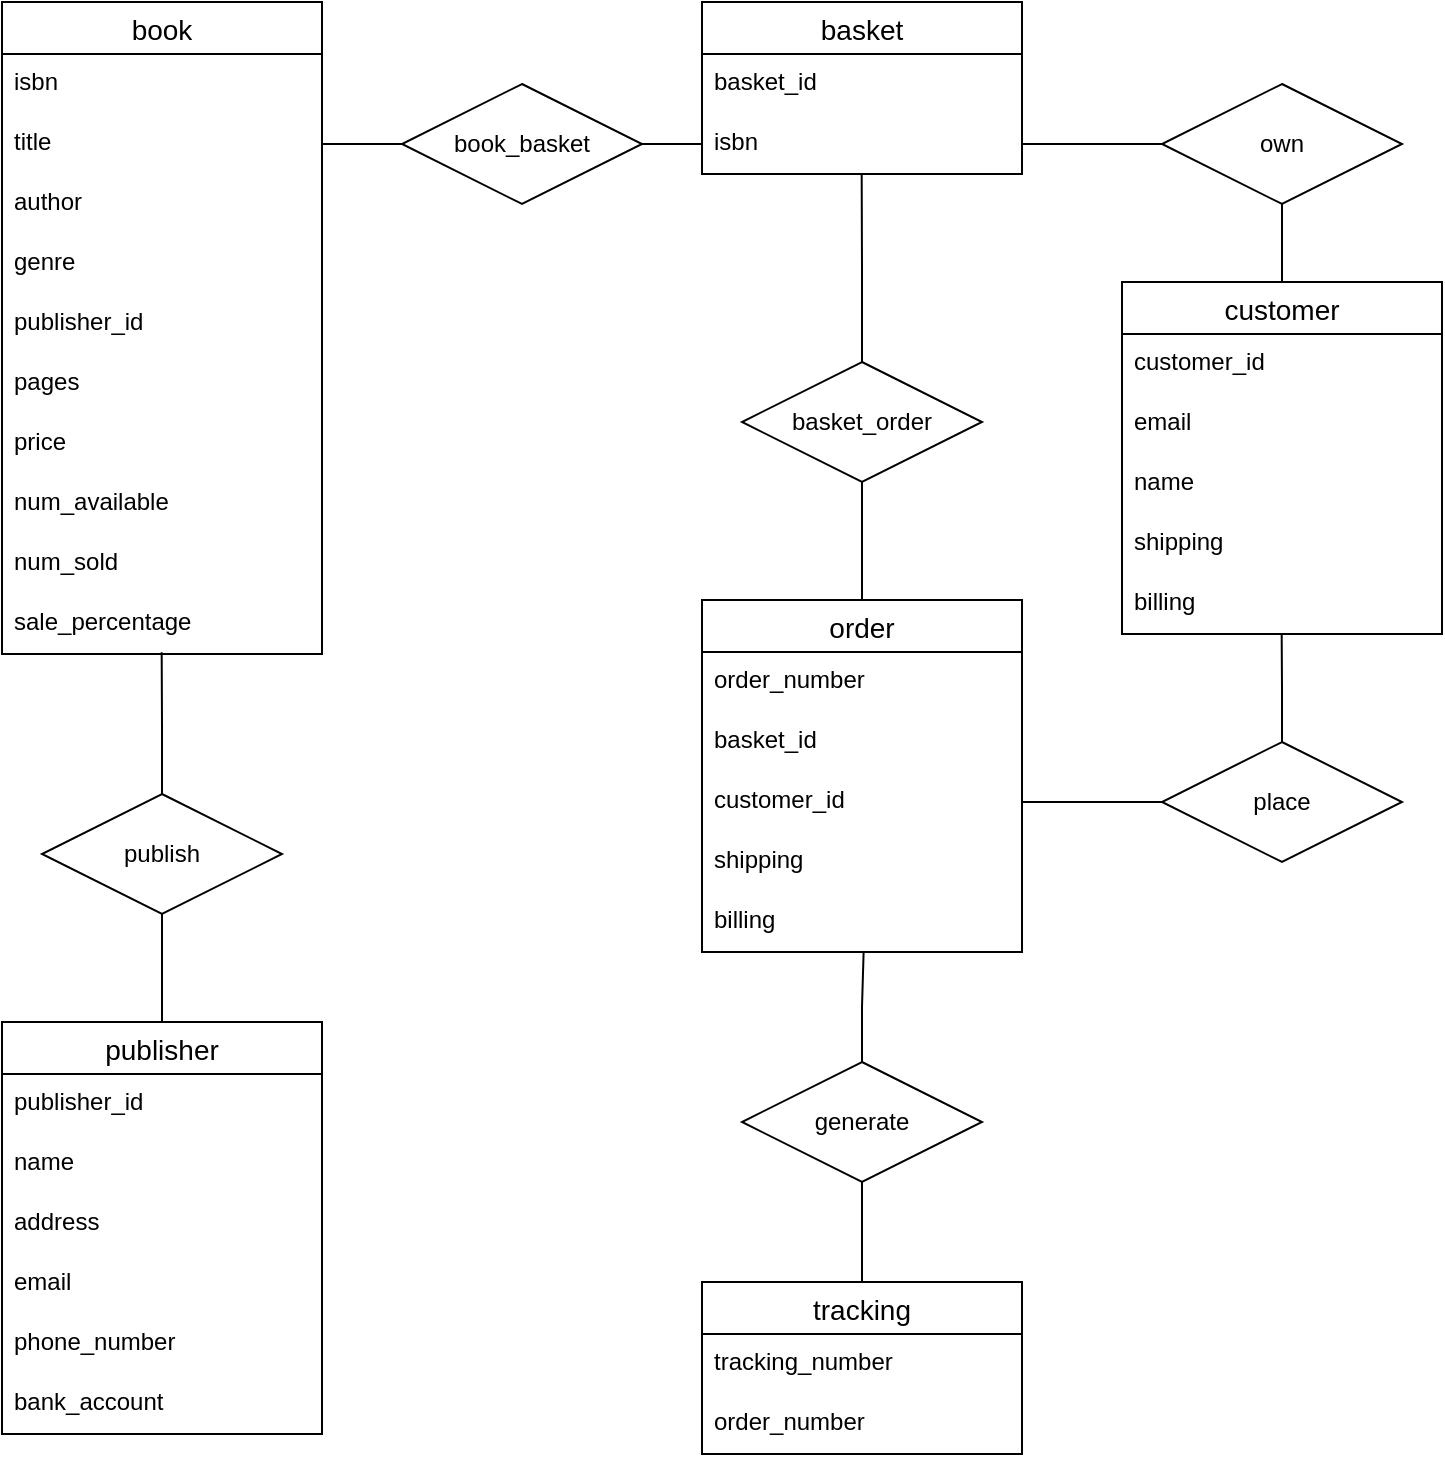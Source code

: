 <mxfile version="15.9.6" type="device"><diagram id="8ZBZBRjxveCfsBNy-obz" name="Page-1"><mxGraphModel dx="1248" dy="677" grid="1" gridSize="10" guides="1" tooltips="1" connect="1" arrows="1" fold="1" page="1" pageScale="1" pageWidth="827" pageHeight="1169" math="0" shadow="0"><root><mxCell id="0"/><mxCell id="1" parent="0"/><mxCell id="ovupZK-bMepQbtGYOD3J-1" value="book" style="swimlane;fontStyle=0;childLayout=stackLayout;horizontal=1;startSize=26;horizontalStack=0;resizeParent=1;resizeParentMax=0;resizeLast=0;collapsible=1;marginBottom=0;align=center;fontSize=14;" parent="1" vertex="1"><mxGeometry x="80" y="110" width="160" height="326" as="geometry"><mxRectangle x="60" y="50" width="70" height="26" as="alternateBounds"/></mxGeometry></mxCell><mxCell id="ovupZK-bMepQbtGYOD3J-2" value="isbn" style="text;strokeColor=none;fillColor=none;spacingLeft=4;spacingRight=4;overflow=hidden;rotatable=0;points=[[0,0.5],[1,0.5]];portConstraint=eastwest;fontSize=12;" parent="ovupZK-bMepQbtGYOD3J-1" vertex="1"><mxGeometry y="26" width="160" height="30" as="geometry"/></mxCell><mxCell id="ovupZK-bMepQbtGYOD3J-3" value="title" style="text;strokeColor=none;fillColor=none;spacingLeft=4;spacingRight=4;overflow=hidden;rotatable=0;points=[[0,0.5],[1,0.5]];portConstraint=eastwest;fontSize=12;" parent="ovupZK-bMepQbtGYOD3J-1" vertex="1"><mxGeometry y="56" width="160" height="30" as="geometry"/></mxCell><mxCell id="ovupZK-bMepQbtGYOD3J-4" value="author" style="text;strokeColor=none;fillColor=none;spacingLeft=4;spacingRight=4;overflow=hidden;rotatable=0;points=[[0,0.5],[1,0.5]];portConstraint=eastwest;fontSize=12;" parent="ovupZK-bMepQbtGYOD3J-1" vertex="1"><mxGeometry y="86" width="160" height="30" as="geometry"/></mxCell><mxCell id="ovupZK-bMepQbtGYOD3J-5" value="genre" style="text;strokeColor=none;fillColor=none;spacingLeft=4;spacingRight=4;overflow=hidden;rotatable=0;points=[[0,0.5],[1,0.5]];portConstraint=eastwest;fontSize=12;" parent="ovupZK-bMepQbtGYOD3J-1" vertex="1"><mxGeometry y="116" width="160" height="30" as="geometry"/></mxCell><mxCell id="ovupZK-bMepQbtGYOD3J-6" value="publisher_id" style="text;strokeColor=none;fillColor=none;spacingLeft=4;spacingRight=4;overflow=hidden;rotatable=0;points=[[0,0.5],[1,0.5]];portConstraint=eastwest;fontSize=12;" parent="ovupZK-bMepQbtGYOD3J-1" vertex="1"><mxGeometry y="146" width="160" height="30" as="geometry"/></mxCell><mxCell id="ovupZK-bMepQbtGYOD3J-7" value="pages" style="text;strokeColor=none;fillColor=none;spacingLeft=4;spacingRight=4;overflow=hidden;rotatable=0;points=[[0,0.5],[1,0.5]];portConstraint=eastwest;fontSize=12;" parent="ovupZK-bMepQbtGYOD3J-1" vertex="1"><mxGeometry y="176" width="160" height="30" as="geometry"/></mxCell><mxCell id="ovupZK-bMepQbtGYOD3J-8" value="price" style="text;strokeColor=none;fillColor=none;spacingLeft=4;spacingRight=4;overflow=hidden;rotatable=0;points=[[0,0.5],[1,0.5]];portConstraint=eastwest;fontSize=12;" parent="ovupZK-bMepQbtGYOD3J-1" vertex="1"><mxGeometry y="206" width="160" height="30" as="geometry"/></mxCell><mxCell id="6u5wSja0lATfdbX0DGRO-1" value="num_available" style="text;strokeColor=none;fillColor=none;spacingLeft=4;spacingRight=4;overflow=hidden;rotatable=0;points=[[0,0.5],[1,0.5]];portConstraint=eastwest;fontSize=12;" vertex="1" parent="ovupZK-bMepQbtGYOD3J-1"><mxGeometry y="236" width="160" height="30" as="geometry"/></mxCell><mxCell id="6u5wSja0lATfdbX0DGRO-2" value="num_sold" style="text;strokeColor=none;fillColor=none;spacingLeft=4;spacingRight=4;overflow=hidden;rotatable=0;points=[[0,0.5],[1,0.5]];portConstraint=eastwest;fontSize=12;" vertex="1" parent="ovupZK-bMepQbtGYOD3J-1"><mxGeometry y="266" width="160" height="30" as="geometry"/></mxCell><mxCell id="6u5wSja0lATfdbX0DGRO-3" value="sale_percentage" style="text;strokeColor=none;fillColor=none;spacingLeft=4;spacingRight=4;overflow=hidden;rotatable=0;points=[[0,0.5],[1,0.5]];portConstraint=eastwest;fontSize=12;" vertex="1" parent="ovupZK-bMepQbtGYOD3J-1"><mxGeometry y="296" width="160" height="30" as="geometry"/></mxCell><mxCell id="ovupZK-bMepQbtGYOD3J-9" value="basket" style="swimlane;fontStyle=0;childLayout=stackLayout;horizontal=1;startSize=26;horizontalStack=0;resizeParent=1;resizeParentMax=0;resizeLast=0;collapsible=1;marginBottom=0;align=center;fontSize=14;" parent="1" vertex="1"><mxGeometry x="430" y="110" width="160" height="86" as="geometry"><mxRectangle x="60" y="50" width="70" height="26" as="alternateBounds"/></mxGeometry></mxCell><mxCell id="ovupZK-bMepQbtGYOD3J-10" value="basket_id" style="text;strokeColor=none;fillColor=none;spacingLeft=4;spacingRight=4;overflow=hidden;rotatable=0;points=[[0,0.5],[1,0.5]];portConstraint=eastwest;fontSize=12;" parent="ovupZK-bMepQbtGYOD3J-9" vertex="1"><mxGeometry y="26" width="160" height="30" as="geometry"/></mxCell><mxCell id="ovupZK-bMepQbtGYOD3J-11" value="isbn" style="text;strokeColor=none;fillColor=none;spacingLeft=4;spacingRight=4;overflow=hidden;rotatable=0;points=[[0,0.5],[1,0.5]];portConstraint=eastwest;fontSize=12;" parent="ovupZK-bMepQbtGYOD3J-9" vertex="1"><mxGeometry y="56" width="160" height="30" as="geometry"/></mxCell><mxCell id="ovupZK-bMepQbtGYOD3J-74" style="edgeStyle=orthogonalEdgeStyle;rounded=0;orthogonalLoop=1;jettySize=auto;html=1;exitX=1;exitY=0.5;exitDx=0;exitDy=0;entryX=0;entryY=0.5;entryDx=0;entryDy=0;endArrow=none;endFill=0;" parent="1" source="ovupZK-bMepQbtGYOD3J-19" target="ovupZK-bMepQbtGYOD3J-73" edge="1"><mxGeometry relative="1" as="geometry"/></mxCell><mxCell id="ovupZK-bMepQbtGYOD3J-17" value="order" style="swimlane;fontStyle=0;childLayout=stackLayout;horizontal=1;startSize=26;horizontalStack=0;resizeParent=1;resizeParentMax=0;resizeLast=0;collapsible=1;marginBottom=0;align=center;fontSize=14;" parent="1" vertex="1"><mxGeometry x="430" y="409" width="160" height="176" as="geometry"><mxRectangle x="60" y="50" width="70" height="26" as="alternateBounds"/></mxGeometry></mxCell><mxCell id="ovupZK-bMepQbtGYOD3J-18" value="order_number" style="text;strokeColor=none;fillColor=none;spacingLeft=4;spacingRight=4;overflow=hidden;rotatable=0;points=[[0,0.5],[1,0.5]];portConstraint=eastwest;fontSize=12;" parent="ovupZK-bMepQbtGYOD3J-17" vertex="1"><mxGeometry y="26" width="160" height="30" as="geometry"/></mxCell><mxCell id="F7ZVDvWjZtZgohV9x3st-4" value="basket_id" style="text;strokeColor=none;fillColor=none;spacingLeft=4;spacingRight=4;overflow=hidden;rotatable=0;points=[[0,0.5],[1,0.5]];portConstraint=eastwest;fontSize=12;" parent="ovupZK-bMepQbtGYOD3J-17" vertex="1"><mxGeometry y="56" width="160" height="30" as="geometry"/></mxCell><mxCell id="ovupZK-bMepQbtGYOD3J-19" value="customer_id" style="text;strokeColor=none;fillColor=none;spacingLeft=4;spacingRight=4;overflow=hidden;rotatable=0;points=[[0,0.5],[1,0.5]];portConstraint=eastwest;fontSize=12;" parent="ovupZK-bMepQbtGYOD3J-17" vertex="1"><mxGeometry y="86" width="160" height="30" as="geometry"/></mxCell><mxCell id="ovupZK-bMepQbtGYOD3J-20" value="shipping" style="text;strokeColor=none;fillColor=none;spacingLeft=4;spacingRight=4;overflow=hidden;rotatable=0;points=[[0,0.5],[1,0.5]];portConstraint=eastwest;fontSize=12;" parent="ovupZK-bMepQbtGYOD3J-17" vertex="1"><mxGeometry y="116" width="160" height="30" as="geometry"/></mxCell><mxCell id="ovupZK-bMepQbtGYOD3J-21" value="billing" style="text;strokeColor=none;fillColor=none;spacingLeft=4;spacingRight=4;overflow=hidden;rotatable=0;points=[[0,0.5],[1,0.5]];portConstraint=eastwest;fontSize=12;" parent="ovupZK-bMepQbtGYOD3J-17" vertex="1"><mxGeometry y="146" width="160" height="30" as="geometry"/></mxCell><mxCell id="ovupZK-bMepQbtGYOD3J-77" style="edgeStyle=orthogonalEdgeStyle;rounded=0;orthogonalLoop=1;jettySize=auto;html=1;exitX=0.5;exitY=0;exitDx=0;exitDy=0;entryX=0.5;entryY=1;entryDx=0;entryDy=0;endArrow=none;endFill=0;" parent="1" source="ovupZK-bMepQbtGYOD3J-25" target="ovupZK-bMepQbtGYOD3J-76" edge="1"><mxGeometry relative="1" as="geometry"/></mxCell><mxCell id="ovupZK-bMepQbtGYOD3J-25" value="tracking" style="swimlane;fontStyle=0;childLayout=stackLayout;horizontal=1;startSize=26;horizontalStack=0;resizeParent=1;resizeParentMax=0;resizeLast=0;collapsible=1;marginBottom=0;align=center;fontSize=14;" parent="1" vertex="1"><mxGeometry x="430" y="750" width="160" height="86" as="geometry"><mxRectangle x="60" y="50" width="70" height="26" as="alternateBounds"/></mxGeometry></mxCell><mxCell id="ovupZK-bMepQbtGYOD3J-26" value="tracking_number" style="text;strokeColor=none;fillColor=none;spacingLeft=4;spacingRight=4;overflow=hidden;rotatable=0;points=[[0,0.5],[1,0.5]];portConstraint=eastwest;fontSize=12;" parent="ovupZK-bMepQbtGYOD3J-25" vertex="1"><mxGeometry y="26" width="160" height="30" as="geometry"/></mxCell><mxCell id="ovupZK-bMepQbtGYOD3J-27" value="order_number" style="text;strokeColor=none;fillColor=none;spacingLeft=4;spacingRight=4;overflow=hidden;rotatable=0;points=[[0,0.5],[1,0.5]];portConstraint=eastwest;fontSize=12;" parent="ovupZK-bMepQbtGYOD3J-25" vertex="1"><mxGeometry y="56" width="160" height="30" as="geometry"/></mxCell><mxCell id="ovupZK-bMepQbtGYOD3J-71" style="edgeStyle=orthogonalEdgeStyle;rounded=0;orthogonalLoop=1;jettySize=auto;html=1;exitX=0.5;exitY=0;exitDx=0;exitDy=0;entryX=0.5;entryY=1;entryDx=0;entryDy=0;endArrow=none;endFill=0;" parent="1" source="ovupZK-bMepQbtGYOD3J-33" target="ovupZK-bMepQbtGYOD3J-70" edge="1"><mxGeometry relative="1" as="geometry"/></mxCell><mxCell id="ovupZK-bMepQbtGYOD3J-33" value="customer" style="swimlane;fontStyle=0;childLayout=stackLayout;horizontal=1;startSize=26;horizontalStack=0;resizeParent=1;resizeParentMax=0;resizeLast=0;collapsible=1;marginBottom=0;align=center;fontSize=14;" parent="1" vertex="1"><mxGeometry x="640" y="250" width="160" height="176" as="geometry"><mxRectangle x="60" y="50" width="70" height="26" as="alternateBounds"/></mxGeometry></mxCell><mxCell id="ovupZK-bMepQbtGYOD3J-34" value="customer_id" style="text;strokeColor=none;fillColor=none;spacingLeft=4;spacingRight=4;overflow=hidden;rotatable=0;points=[[0,0.5],[1,0.5]];portConstraint=eastwest;fontSize=12;" parent="ovupZK-bMepQbtGYOD3J-33" vertex="1"><mxGeometry y="26" width="160" height="30" as="geometry"/></mxCell><mxCell id="ovupZK-bMepQbtGYOD3J-41" value="email" style="text;strokeColor=none;fillColor=none;spacingLeft=4;spacingRight=4;overflow=hidden;rotatable=0;points=[[0,0.5],[1,0.5]];portConstraint=eastwest;fontSize=12;" parent="ovupZK-bMepQbtGYOD3J-33" vertex="1"><mxGeometry y="56" width="160" height="30" as="geometry"/></mxCell><mxCell id="ovupZK-bMepQbtGYOD3J-36" value="name" style="text;strokeColor=none;fillColor=none;spacingLeft=4;spacingRight=4;overflow=hidden;rotatable=0;points=[[0,0.5],[1,0.5]];portConstraint=eastwest;fontSize=12;" parent="ovupZK-bMepQbtGYOD3J-33" vertex="1"><mxGeometry y="86" width="160" height="30" as="geometry"/></mxCell><mxCell id="ovupZK-bMepQbtGYOD3J-38" value="shipping" style="text;strokeColor=none;fillColor=none;spacingLeft=4;spacingRight=4;overflow=hidden;rotatable=0;points=[[0,0.5],[1,0.5]];portConstraint=eastwest;fontSize=12;" parent="ovupZK-bMepQbtGYOD3J-33" vertex="1"><mxGeometry y="116" width="160" height="30" as="geometry"/></mxCell><mxCell id="ovupZK-bMepQbtGYOD3J-39" value="billing" style="text;strokeColor=none;fillColor=none;spacingLeft=4;spacingRight=4;overflow=hidden;rotatable=0;points=[[0,0.5],[1,0.5]];portConstraint=eastwest;fontSize=12;" parent="ovupZK-bMepQbtGYOD3J-33" vertex="1"><mxGeometry y="146" width="160" height="30" as="geometry"/></mxCell><mxCell id="ovupZK-bMepQbtGYOD3J-62" style="edgeStyle=orthogonalEdgeStyle;rounded=0;orthogonalLoop=1;jettySize=auto;html=1;exitX=0.5;exitY=0;exitDx=0;exitDy=0;entryX=0.5;entryY=1;entryDx=0;entryDy=0;endArrow=none;endFill=0;" parent="1" source="ovupZK-bMepQbtGYOD3J-42" target="ovupZK-bMepQbtGYOD3J-58" edge="1"><mxGeometry relative="1" as="geometry"/></mxCell><mxCell id="ovupZK-bMepQbtGYOD3J-42" value="publisher" style="swimlane;fontStyle=0;childLayout=stackLayout;horizontal=1;startSize=26;horizontalStack=0;resizeParent=1;resizeParentMax=0;resizeLast=0;collapsible=1;marginBottom=0;align=center;fontSize=14;" parent="1" vertex="1"><mxGeometry x="80" y="620" width="160" height="206" as="geometry"><mxRectangle x="60" y="50" width="70" height="26" as="alternateBounds"/></mxGeometry></mxCell><mxCell id="ovupZK-bMepQbtGYOD3J-43" value="publisher_id" style="text;strokeColor=none;fillColor=none;spacingLeft=4;spacingRight=4;overflow=hidden;rotatable=0;points=[[0,0.5],[1,0.5]];portConstraint=eastwest;fontSize=12;" parent="ovupZK-bMepQbtGYOD3J-42" vertex="1"><mxGeometry y="26" width="160" height="30" as="geometry"/></mxCell><mxCell id="ovupZK-bMepQbtGYOD3J-44" value="name" style="text;strokeColor=none;fillColor=none;spacingLeft=4;spacingRight=4;overflow=hidden;rotatable=0;points=[[0,0.5],[1,0.5]];portConstraint=eastwest;fontSize=12;" parent="ovupZK-bMepQbtGYOD3J-42" vertex="1"><mxGeometry y="56" width="160" height="30" as="geometry"/></mxCell><mxCell id="ovupZK-bMepQbtGYOD3J-45" value="address" style="text;strokeColor=none;fillColor=none;spacingLeft=4;spacingRight=4;overflow=hidden;rotatable=0;points=[[0,0.5],[1,0.5]];portConstraint=eastwest;fontSize=12;" parent="ovupZK-bMepQbtGYOD3J-42" vertex="1"><mxGeometry y="86" width="160" height="30" as="geometry"/></mxCell><mxCell id="ovupZK-bMepQbtGYOD3J-46" value="email" style="text;strokeColor=none;fillColor=none;spacingLeft=4;spacingRight=4;overflow=hidden;rotatable=0;points=[[0,0.5],[1,0.5]];portConstraint=eastwest;fontSize=12;" parent="ovupZK-bMepQbtGYOD3J-42" vertex="1"><mxGeometry y="116" width="160" height="30" as="geometry"/></mxCell><mxCell id="ovupZK-bMepQbtGYOD3J-47" value="phone_number" style="text;strokeColor=none;fillColor=none;spacingLeft=4;spacingRight=4;overflow=hidden;rotatable=0;points=[[0,0.5],[1,0.5]];portConstraint=eastwest;fontSize=12;" parent="ovupZK-bMepQbtGYOD3J-42" vertex="1"><mxGeometry y="146" width="160" height="30" as="geometry"/></mxCell><mxCell id="ovupZK-bMepQbtGYOD3J-48" value="bank_account" style="text;strokeColor=none;fillColor=none;spacingLeft=4;spacingRight=4;overflow=hidden;rotatable=0;points=[[0,0.5],[1,0.5]];portConstraint=eastwest;fontSize=12;" parent="ovupZK-bMepQbtGYOD3J-42" vertex="1"><mxGeometry y="176" width="160" height="30" as="geometry"/></mxCell><mxCell id="6u5wSja0lATfdbX0DGRO-4" style="edgeStyle=orthogonalEdgeStyle;rounded=0;orthogonalLoop=1;jettySize=auto;html=1;exitX=0.5;exitY=0;exitDx=0;exitDy=0;entryX=0.499;entryY=0.97;entryDx=0;entryDy=0;entryPerimeter=0;endArrow=none;endFill=0;" edge="1" parent="1" source="ovupZK-bMepQbtGYOD3J-58" target="6u5wSja0lATfdbX0DGRO-3"><mxGeometry relative="1" as="geometry"/></mxCell><mxCell id="ovupZK-bMepQbtGYOD3J-58" value="publish" style="shape=rhombus;perimeter=rhombusPerimeter;whiteSpace=wrap;html=1;align=center;" parent="1" vertex="1"><mxGeometry x="100" y="506" width="120" height="60" as="geometry"/></mxCell><mxCell id="ovupZK-bMepQbtGYOD3J-64" value="book_basket" style="shape=rhombus;perimeter=rhombusPerimeter;whiteSpace=wrap;html=1;align=center;" parent="1" vertex="1"><mxGeometry x="280" y="151" width="120" height="60" as="geometry"/></mxCell><mxCell id="ovupZK-bMepQbtGYOD3J-65" style="edgeStyle=orthogonalEdgeStyle;rounded=0;orthogonalLoop=1;jettySize=auto;html=1;exitX=0;exitY=0.5;exitDx=0;exitDy=0;entryX=1;entryY=0.5;entryDx=0;entryDy=0;endArrow=none;endFill=0;" parent="1" source="ovupZK-bMepQbtGYOD3J-11" target="ovupZK-bMepQbtGYOD3J-64" edge="1"><mxGeometry relative="1" as="geometry"/></mxCell><mxCell id="ovupZK-bMepQbtGYOD3J-66" style="edgeStyle=orthogonalEdgeStyle;rounded=0;orthogonalLoop=1;jettySize=auto;html=1;exitX=1;exitY=0.5;exitDx=0;exitDy=0;entryX=0;entryY=0.5;entryDx=0;entryDy=0;endArrow=none;endFill=0;" parent="1" source="ovupZK-bMepQbtGYOD3J-3" target="ovupZK-bMepQbtGYOD3J-64" edge="1"><mxGeometry relative="1" as="geometry"/></mxCell><mxCell id="ovupZK-bMepQbtGYOD3J-72" style="edgeStyle=orthogonalEdgeStyle;rounded=0;orthogonalLoop=1;jettySize=auto;html=1;exitX=0;exitY=0.5;exitDx=0;exitDy=0;entryX=1;entryY=0.5;entryDx=0;entryDy=0;endArrow=none;endFill=0;" parent="1" source="ovupZK-bMepQbtGYOD3J-70" target="ovupZK-bMepQbtGYOD3J-11" edge="1"><mxGeometry relative="1" as="geometry"/></mxCell><mxCell id="ovupZK-bMepQbtGYOD3J-70" value="own" style="shape=rhombus;perimeter=rhombusPerimeter;whiteSpace=wrap;html=1;align=center;" parent="1" vertex="1"><mxGeometry x="660" y="151" width="120" height="60" as="geometry"/></mxCell><mxCell id="ovupZK-bMepQbtGYOD3J-75" style="edgeStyle=orthogonalEdgeStyle;rounded=0;orthogonalLoop=1;jettySize=auto;html=1;exitX=0.5;exitY=0;exitDx=0;exitDy=0;entryX=0.499;entryY=1.012;entryDx=0;entryDy=0;entryPerimeter=0;endArrow=none;endFill=0;" parent="1" source="ovupZK-bMepQbtGYOD3J-73" target="ovupZK-bMepQbtGYOD3J-39" edge="1"><mxGeometry relative="1" as="geometry"/></mxCell><mxCell id="ovupZK-bMepQbtGYOD3J-73" value="place" style="shape=rhombus;perimeter=rhombusPerimeter;whiteSpace=wrap;html=1;align=center;" parent="1" vertex="1"><mxGeometry x="660" y="480" width="120" height="60" as="geometry"/></mxCell><mxCell id="ovupZK-bMepQbtGYOD3J-78" style="edgeStyle=orthogonalEdgeStyle;rounded=0;orthogonalLoop=1;jettySize=auto;html=1;exitX=0.5;exitY=0;exitDx=0;exitDy=0;endArrow=none;endFill=0;entryX=0.505;entryY=1.012;entryDx=0;entryDy=0;entryPerimeter=0;" parent="1" source="ovupZK-bMepQbtGYOD3J-76" target="ovupZK-bMepQbtGYOD3J-21" edge="1"><mxGeometry relative="1" as="geometry"><mxPoint x="510" y="770" as="targetPoint"/></mxGeometry></mxCell><mxCell id="ovupZK-bMepQbtGYOD3J-76" value="generate" style="shape=rhombus;perimeter=rhombusPerimeter;whiteSpace=wrap;html=1;align=center;" parent="1" vertex="1"><mxGeometry x="450" y="640" width="120" height="60" as="geometry"/></mxCell><mxCell id="F7ZVDvWjZtZgohV9x3st-2" style="edgeStyle=orthogonalEdgeStyle;rounded=0;orthogonalLoop=1;jettySize=auto;html=1;exitX=0.5;exitY=0;exitDx=0;exitDy=0;entryX=0.499;entryY=0.982;entryDx=0;entryDy=0;entryPerimeter=0;endArrow=none;endFill=0;" parent="1" source="F7ZVDvWjZtZgohV9x3st-1" target="ovupZK-bMepQbtGYOD3J-11" edge="1"><mxGeometry relative="1" as="geometry"><mxPoint x="509.84" y="225.46" as="targetPoint"/></mxGeometry></mxCell><mxCell id="F7ZVDvWjZtZgohV9x3st-3" style="edgeStyle=orthogonalEdgeStyle;rounded=0;orthogonalLoop=1;jettySize=auto;html=1;exitX=0.5;exitY=1;exitDx=0;exitDy=0;entryX=0.5;entryY=0;entryDx=0;entryDy=0;endArrow=none;endFill=0;" parent="1" source="F7ZVDvWjZtZgohV9x3st-1" target="ovupZK-bMepQbtGYOD3J-17" edge="1"><mxGeometry relative="1" as="geometry"/></mxCell><mxCell id="F7ZVDvWjZtZgohV9x3st-1" value="basket_order" style="shape=rhombus;perimeter=rhombusPerimeter;whiteSpace=wrap;html=1;align=center;" parent="1" vertex="1"><mxGeometry x="450" y="290" width="120" height="60" as="geometry"/></mxCell></root></mxGraphModel></diagram></mxfile>